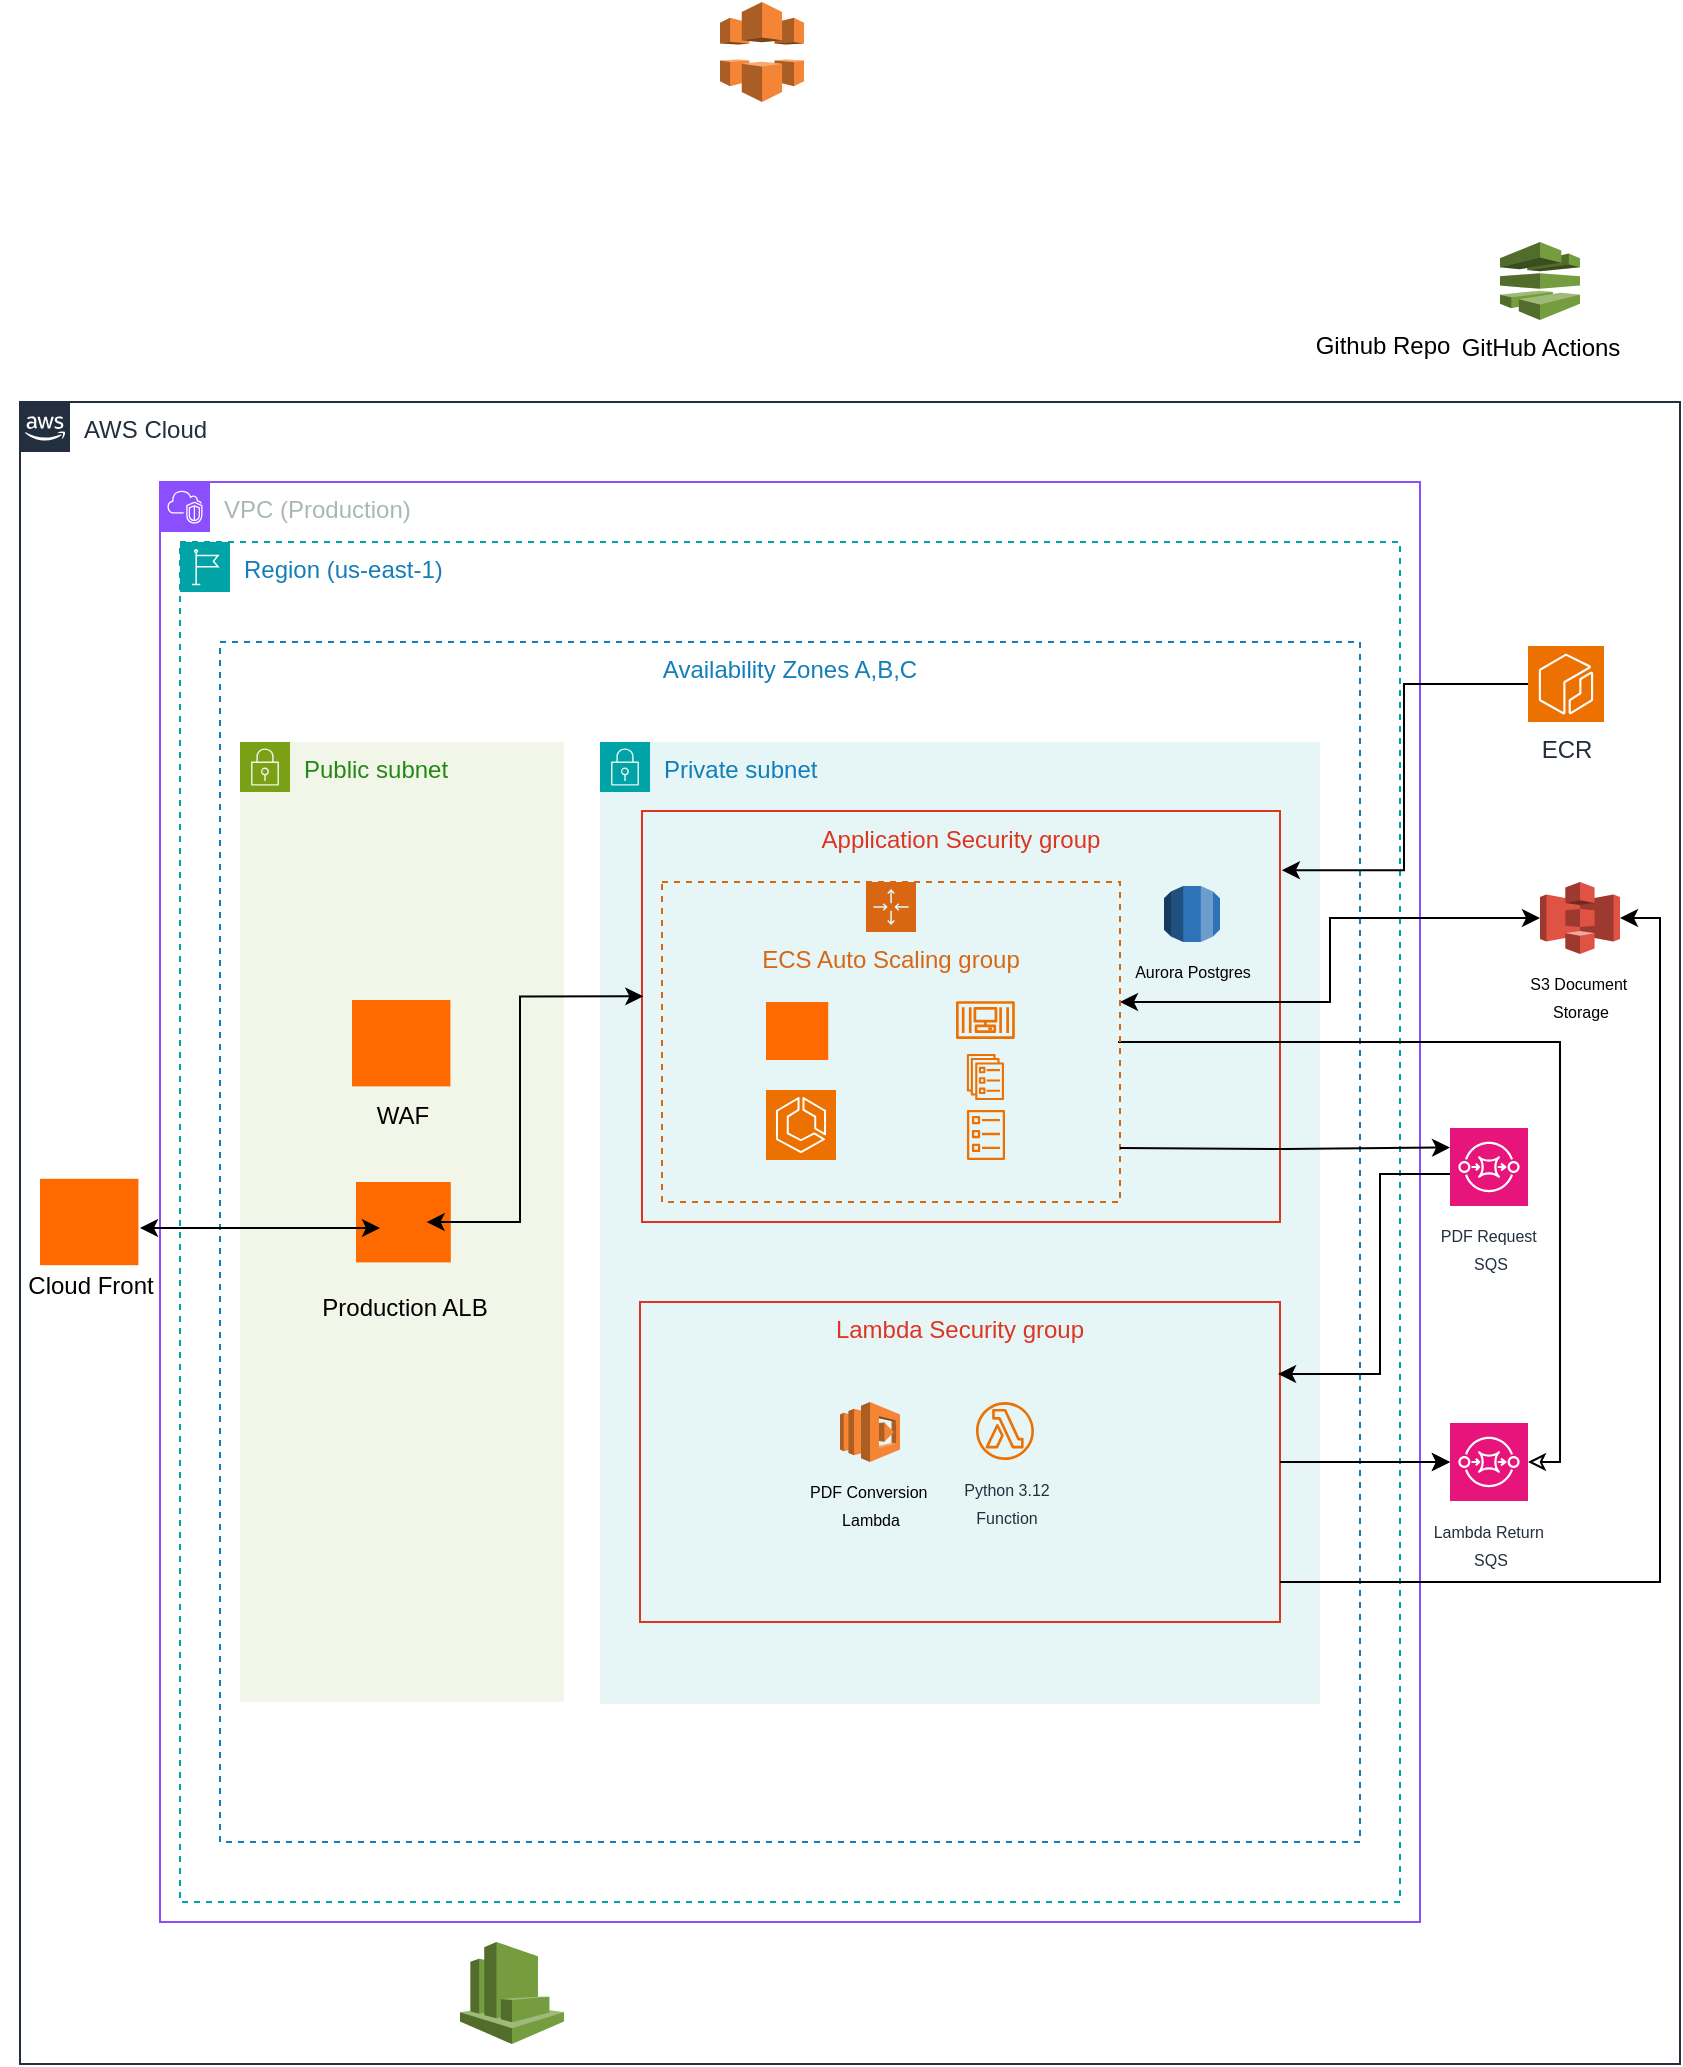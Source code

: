 <mxfile version="26.1.0">
  <diagram name="Page-1" id="8Ge6GmgyyvxhAvOCxHkT">
    <mxGraphModel dx="1035" dy="626" grid="1" gridSize="10" guides="1" tooltips="1" connect="1" arrows="1" fold="1" page="1" pageScale="1" pageWidth="850" pageHeight="1100" math="0" shadow="0">
      <root>
        <mxCell id="0" />
        <mxCell id="1" parent="0" />
        <mxCell id="CgupaPKPlq7J9n2cMQ15-1" value="VPC (Production)" style="points=[[0,0],[0.25,0],[0.5,0],[0.75,0],[1,0],[1,0.25],[1,0.5],[1,0.75],[1,1],[0.75,1],[0.5,1],[0.25,1],[0,1],[0,0.75],[0,0.5],[0,0.25]];outlineConnect=0;gradientColor=none;html=1;whiteSpace=wrap;fontSize=12;fontStyle=0;container=1;pointerEvents=0;collapsible=0;recursiveResize=0;shape=mxgraph.aws4.group;grIcon=mxgraph.aws4.group_vpc2;strokeColor=#8C4FFF;fillColor=none;verticalAlign=top;align=left;spacingLeft=30;fontColor=#AAB7B8;dashed=0;" parent="1" vertex="1">
          <mxGeometry x="80" y="280" width="630" height="720" as="geometry" />
        </mxCell>
        <mxCell id="CgupaPKPlq7J9n2cMQ15-5" value="Region (us-east-1)" style="points=[[0,0],[0.25,0],[0.5,0],[0.75,0],[1,0],[1,0.25],[1,0.5],[1,0.75],[1,1],[0.75,1],[0.5,1],[0.25,1],[0,1],[0,0.75],[0,0.5],[0,0.25]];outlineConnect=0;gradientColor=none;html=1;whiteSpace=wrap;fontSize=12;fontStyle=0;container=1;pointerEvents=0;collapsible=0;recursiveResize=0;shape=mxgraph.aws4.group;grIcon=mxgraph.aws4.group_region;strokeColor=#00A4A6;fillColor=none;verticalAlign=top;align=left;spacingLeft=30;fontColor=#147EBA;dashed=1;" parent="CgupaPKPlq7J9n2cMQ15-1" vertex="1">
          <mxGeometry x="10" y="30" width="610" height="680" as="geometry" />
        </mxCell>
        <mxCell id="JH1Hoz44rYu4LudKy2ZQ-1" value="" style="outlineConnect=0;dashed=0;verticalLabelPosition=bottom;verticalAlign=top;align=center;html=1;shape=mxgraph.aws3.cloudfront;fillColor=#F58536;gradientColor=none;" vertex="1" parent="1">
          <mxGeometry x="360" y="40" width="42" height="50" as="geometry" />
        </mxCell>
        <mxCell id="JH1Hoz44rYu4LudKy2ZQ-25" value="Github Repo" style="shape=image;html=1;verticalAlign=top;verticalLabelPosition=bottom;labelBackgroundColor=#ffffff;imageAspect=0;aspect=fixed;image=https://cdn4.iconfinder.com/data/icons/ionicons/512/icon-social-github-128.png" vertex="1" parent="1">
          <mxGeometry x="671.6" y="160" width="38.4" height="38.4" as="geometry" />
        </mxCell>
        <mxCell id="JH1Hoz44rYu4LudKy2ZQ-26" value="GitHub Actions&lt;div&gt;&lt;br&gt;&lt;/div&gt;" style="outlineConnect=0;dashed=0;verticalLabelPosition=bottom;verticalAlign=top;align=center;html=1;shape=mxgraph.aws3.codepipeline;fillColor=#759C3E;gradientColor=none;" vertex="1" parent="1">
          <mxGeometry x="750" y="160" width="40" height="39" as="geometry" />
        </mxCell>
        <mxCell id="JH1Hoz44rYu4LudKy2ZQ-27" value="AWS Cloud" style="points=[[0,0],[0.25,0],[0.5,0],[0.75,0],[1,0],[1,0.25],[1,0.5],[1,0.75],[1,1],[0.75,1],[0.5,1],[0.25,1],[0,1],[0,0.75],[0,0.5],[0,0.25]];outlineConnect=0;gradientColor=none;html=1;whiteSpace=wrap;fontSize=12;fontStyle=0;container=1;pointerEvents=0;collapsible=0;recursiveResize=0;shape=mxgraph.aws4.group;grIcon=mxgraph.aws4.group_aws_cloud_alt;strokeColor=#232F3E;fillColor=none;verticalAlign=top;align=left;spacingLeft=30;fontColor=#232F3E;dashed=0;" vertex="1" parent="1">
          <mxGeometry x="10" y="240" width="830" height="831" as="geometry" />
        </mxCell>
        <mxCell id="JH1Hoz44rYu4LudKy2ZQ-45" value="Availability Zones A,B,C" style="fillColor=none;strokeColor=#147EBA;dashed=1;verticalAlign=top;fontStyle=0;fontColor=#147EBA;whiteSpace=wrap;html=1;" vertex="1" parent="JH1Hoz44rYu4LudKy2ZQ-27">
          <mxGeometry x="100" y="120" width="570" height="600" as="geometry" />
        </mxCell>
        <mxCell id="CgupaPKPlq7J9n2cMQ15-30" value="Private subnet" style="points=[[0,0],[0.25,0],[0.5,0],[0.75,0],[1,0],[1,0.25],[1,0.5],[1,0.75],[1,1],[0.75,1],[0.5,1],[0.25,1],[0,1],[0,0.75],[0,0.5],[0,0.25]];outlineConnect=0;gradientColor=none;html=1;whiteSpace=wrap;fontSize=12;fontStyle=0;container=1;pointerEvents=0;collapsible=0;recursiveResize=0;shape=mxgraph.aws4.group;grIcon=mxgraph.aws4.group_security_group;grStroke=0;strokeColor=#00A4A6;fillColor=#E6F6F7;verticalAlign=top;align=left;spacingLeft=30;fontColor=#147EBA;dashed=0;" parent="JH1Hoz44rYu4LudKy2ZQ-27" vertex="1">
          <mxGeometry x="290" y="170" width="360" height="481" as="geometry" />
        </mxCell>
        <mxCell id="CgupaPKPlq7J9n2cMQ15-31" value="Lambda Security group" style="fillColor=none;strokeColor=#DD3522;verticalAlign=top;fontStyle=0;fontColor=#DD3522;whiteSpace=wrap;html=1;" parent="CgupaPKPlq7J9n2cMQ15-30" vertex="1">
          <mxGeometry x="20" y="280" width="320" height="160" as="geometry" />
        </mxCell>
        <mxCell id="CgupaPKPlq7J9n2cMQ15-15" value="&lt;font style=&quot;font-size: 8px;&quot;&gt;PDF Conversion&amp;nbsp;&lt;/font&gt;&lt;div&gt;&lt;font style=&quot;font-size: 8px;&quot;&gt;Lambda&lt;/font&gt;&lt;/div&gt;" style="outlineConnect=0;dashed=0;verticalLabelPosition=bottom;verticalAlign=top;align=center;html=1;shape=mxgraph.aws3.lambda;fillColor=#F58534;gradientColor=none;" parent="CgupaPKPlq7J9n2cMQ15-30" vertex="1">
          <mxGeometry x="120" y="330" width="30" height="30" as="geometry" />
        </mxCell>
        <mxCell id="CgupaPKPlq7J9n2cMQ15-17" value="&lt;font style=&quot;font-size: 8px;&quot;&gt;Python 3.12&lt;/font&gt;&lt;div&gt;&lt;font style=&quot;font-size: 8px;&quot;&gt;Function&lt;/font&gt;&lt;/div&gt;" style="sketch=0;outlineConnect=0;fontColor=#232F3E;gradientColor=none;fillColor=#ED7100;strokeColor=none;dashed=0;verticalLabelPosition=bottom;verticalAlign=top;align=center;html=1;fontSize=12;fontStyle=0;aspect=fixed;pointerEvents=1;shape=mxgraph.aws4.lambda_function;" parent="CgupaPKPlq7J9n2cMQ15-30" vertex="1">
          <mxGeometry x="188" y="330" width="29" height="29" as="geometry" />
        </mxCell>
        <mxCell id="CgupaPKPlq7J9n2cMQ15-9" value="Application Security group" style="fillColor=none;strokeColor=#DD3522;verticalAlign=top;fontStyle=0;fontColor=#DD3522;whiteSpace=wrap;html=1;" parent="JH1Hoz44rYu4LudKy2ZQ-27" vertex="1">
          <mxGeometry x="311" y="204.5" width="319" height="205.5" as="geometry" />
        </mxCell>
        <mxCell id="CgupaPKPlq7J9n2cMQ15-13" value="&lt;font style=&quot;font-size: 8px;&quot;&gt;PDF Request&amp;nbsp;&lt;/font&gt;&lt;div&gt;&lt;font style=&quot;font-size: 8px;&quot;&gt;SQS&lt;/font&gt;&lt;/div&gt;" style="sketch=0;points=[[0,0,0],[0.25,0,0],[0.5,0,0],[0.75,0,0],[1,0,0],[0,1,0],[0.25,1,0],[0.5,1,0],[0.75,1,0],[1,1,0],[0,0.25,0],[0,0.5,0],[0,0.75,0],[1,0.25,0],[1,0.5,0],[1,0.75,0]];outlineConnect=0;fontColor=#232F3E;fillColor=#E7157B;strokeColor=#ffffff;dashed=0;verticalLabelPosition=bottom;verticalAlign=top;align=center;html=1;fontSize=12;fontStyle=0;aspect=fixed;shape=mxgraph.aws4.resourceIcon;resIcon=mxgraph.aws4.sqs;" parent="JH1Hoz44rYu4LudKy2ZQ-27" vertex="1">
          <mxGeometry x="715" y="363" width="39" height="39" as="geometry" />
        </mxCell>
        <mxCell id="JH1Hoz44rYu4LudKy2ZQ-55" style="edgeStyle=orthogonalEdgeStyle;rounded=0;orthogonalLoop=1;jettySize=auto;html=1;entryX=1;entryY=0.5;entryDx=0;entryDy=0;exitX=1;exitY=0.5;exitDx=0;exitDy=0;exitPerimeter=0;startArrow=classic;startFill=0;endArrow=none;" edge="1" parent="JH1Hoz44rYu4LudKy2ZQ-27" source="CgupaPKPlq7J9n2cMQ15-14">
          <mxGeometry relative="1" as="geometry">
            <mxPoint x="792" y="530" as="sourcePoint" />
            <mxPoint x="549.0" y="320" as="targetPoint" />
            <Array as="points">
              <mxPoint x="770" y="530" />
              <mxPoint x="770" y="320" />
            </Array>
          </mxGeometry>
        </mxCell>
        <mxCell id="CgupaPKPlq7J9n2cMQ15-14" value="&lt;font style=&quot;font-size: 8px;&quot;&gt;Lambda Return&amp;nbsp;&lt;/font&gt;&lt;div&gt;&lt;font style=&quot;font-size: 8px;&quot;&gt;SQS&lt;/font&gt;&lt;/div&gt;" style="sketch=0;points=[[0,0,0],[0.25,0,0],[0.5,0,0],[0.75,0,0],[1,0,0],[0,1,0],[0.25,1,0],[0.5,1,0],[0.75,1,0],[1,1,0],[0,0.25,0],[0,0.5,0],[0,0.75,0],[1,0.25,0],[1,0.5,0],[1,0.75,0]];outlineConnect=0;fontColor=#232F3E;fillColor=#E7157B;strokeColor=#ffffff;dashed=0;verticalLabelPosition=bottom;verticalAlign=top;align=center;html=1;fontSize=12;fontStyle=0;aspect=fixed;shape=mxgraph.aws4.resourceIcon;resIcon=mxgraph.aws4.sqs;" parent="JH1Hoz44rYu4LudKy2ZQ-27" vertex="1">
          <mxGeometry x="715" y="510.5" width="39" height="39" as="geometry" />
        </mxCell>
        <mxCell id="JH1Hoz44rYu4LudKy2ZQ-59" style="edgeStyle=orthogonalEdgeStyle;rounded=0;orthogonalLoop=1;jettySize=auto;html=1;startArrow=classic;startFill=1;" edge="1" parent="JH1Hoz44rYu4LudKy2ZQ-27" source="CgupaPKPlq7J9n2cMQ15-12" target="JH1Hoz44rYu4LudKy2ZQ-37">
          <mxGeometry relative="1" as="geometry">
            <Array as="points">
              <mxPoint x="655" y="258" />
              <mxPoint x="655" y="300" />
            </Array>
          </mxGeometry>
        </mxCell>
        <mxCell id="CgupaPKPlq7J9n2cMQ15-12" value="&lt;font style=&quot;font-size: 8px;&quot;&gt;S3 Document&amp;nbsp;&lt;/font&gt;&lt;div&gt;&lt;font style=&quot;font-size: 8px;&quot;&gt;Storage&lt;/font&gt;&lt;/div&gt;" style="outlineConnect=0;dashed=0;verticalLabelPosition=bottom;verticalAlign=top;align=center;html=1;shape=mxgraph.aws3.s3;fillColor=#E05243;gradientColor=none;" parent="JH1Hoz44rYu4LudKy2ZQ-27" vertex="1">
          <mxGeometry x="760" y="240" width="40" height="36" as="geometry" />
        </mxCell>
        <mxCell id="CgupaPKPlq7J9n2cMQ15-32" value="&lt;font style=&quot;font-size: 8px;&quot;&gt;Aurora Postgres&lt;/font&gt;" style="outlineConnect=0;dashed=0;verticalLabelPosition=bottom;verticalAlign=top;align=center;html=1;shape=mxgraph.aws3.rds;fillColor=#2E73B8;gradientColor=none;" parent="JH1Hoz44rYu4LudKy2ZQ-27" vertex="1">
          <mxGeometry x="572" y="242" width="28" height="28" as="geometry" />
        </mxCell>
        <mxCell id="CgupaPKPlq7J9n2cMQ15-7" value="Public subnet" style="points=[[0,0],[0.25,0],[0.5,0],[0.75,0],[1,0],[1,0.25],[1,0.5],[1,0.75],[1,1],[0.75,1],[0.5,1],[0.25,1],[0,1],[0,0.75],[0,0.5],[0,0.25]];outlineConnect=0;gradientColor=none;html=1;whiteSpace=wrap;fontSize=12;fontStyle=0;container=1;pointerEvents=0;collapsible=0;recursiveResize=0;shape=mxgraph.aws4.group;grIcon=mxgraph.aws4.group_security_group;grStroke=0;strokeColor=#7AA116;fillColor=#F2F6E8;verticalAlign=top;align=left;spacingLeft=30;fontColor=#248814;dashed=0;" parent="JH1Hoz44rYu4LudKy2ZQ-27" vertex="1">
          <mxGeometry x="110" y="170" width="162" height="480" as="geometry" />
        </mxCell>
        <mxCell id="JH1Hoz44rYu4LudKy2ZQ-39" value="&lt;div&gt;&lt;br&gt;&lt;/div&gt;&lt;div&gt;&lt;br&gt;&lt;/div&gt;&lt;div&gt;&lt;br&gt;&lt;/div&gt;&lt;div&gt;&lt;br&gt;&lt;/div&gt;&lt;div&gt;&lt;br&gt;&lt;/div&gt;&lt;div&gt;&lt;br&gt;&lt;/div&gt;&lt;div&gt;Production ALB&lt;/div&gt;" style="points=[];aspect=fixed;html=1;align=center;shadow=0;dashed=0;fillColor=#FF6A00;strokeColor=none;shape=mxgraph.alibaba_cloud.alb_application_load_balancer_01;" vertex="1" parent="CgupaPKPlq7J9n2cMQ15-7">
          <mxGeometry x="58" y="220" width="47.4" height="40.2" as="geometry" />
        </mxCell>
        <mxCell id="JH1Hoz44rYu4LudKy2ZQ-61" value="&lt;div&gt;&lt;br&gt;&lt;/div&gt;&lt;div&gt;&lt;br&gt;&lt;/div&gt;&lt;div&gt;&lt;br&gt;&lt;/div&gt;&lt;div&gt;&lt;br&gt;&lt;/div&gt;&lt;div&gt;&lt;br&gt;&lt;/div&gt;&lt;div&gt;WAF&lt;/div&gt;" style="points=[];aspect=fixed;html=1;align=center;shadow=0;dashed=0;fillColor=#FF6A00;strokeColor=none;shape=mxgraph.alibaba_cloud.waf_web_application_firewall;" vertex="1" parent="CgupaPKPlq7J9n2cMQ15-7">
          <mxGeometry x="56" y="129" width="49.2" height="43.2" as="geometry" />
        </mxCell>
        <mxCell id="JH1Hoz44rYu4LudKy2ZQ-31" value="" style="sketch=0;points=[[0,0,0],[0.25,0,0],[0.5,0,0],[0.75,0,0],[1,0,0],[0,1,0],[0.25,1,0],[0.5,1,0],[0.75,1,0],[1,1,0],[0,0.25,0],[0,0.5,0],[0,0.75,0],[1,0.25,0],[1,0.5,0],[1,0.75,0]];outlineConnect=0;fontColor=#232F3E;fillColor=#ED7100;strokeColor=#ffffff;dashed=0;verticalLabelPosition=bottom;verticalAlign=top;align=center;html=1;fontSize=12;fontStyle=0;aspect=fixed;shape=mxgraph.aws4.resourceIcon;resIcon=mxgraph.aws4.ecs;" vertex="1" parent="JH1Hoz44rYu4LudKy2ZQ-27">
          <mxGeometry x="373" y="344" width="35" height="35" as="geometry" />
        </mxCell>
        <mxCell id="JH1Hoz44rYu4LudKy2ZQ-33" value="&lt;blockquote style=&quot;margin: 0px 0px 0px 40px; border: medium; padding: 0px;&quot;&gt;&lt;blockquote style=&quot;margin: 0px 0px 0px 40px; border: medium; padding: 0px;&quot;&gt;&lt;blockquote style=&quot;margin: 0px 0px 0px 40px; border: medium; padding: 0px;&quot;&gt;&lt;font style=&quot;font-size: 8px;&quot;&gt;&amp;nbsp; &amp;nbsp;&lt;/font&gt;&lt;/blockquote&gt;&lt;/blockquote&gt;&lt;/blockquote&gt;" style="points=[];aspect=fixed;html=1;align=right;shadow=0;dashed=0;fillColor=#FF6A00;strokeColor=none;shape=mxgraph.alibaba_cloud.ecs_elastic_compute_service;" vertex="1" parent="JH1Hoz44rYu4LudKy2ZQ-27">
          <mxGeometry x="373" y="300" width="31.11" height="29" as="geometry" />
        </mxCell>
        <mxCell id="JH1Hoz44rYu4LudKy2ZQ-34" value="" style="sketch=0;outlineConnect=0;fontColor=#232F3E;gradientColor=none;fillColor=#ED7100;strokeColor=none;dashed=0;verticalLabelPosition=bottom;verticalAlign=top;align=right;html=1;fontSize=12;fontStyle=0;aspect=fixed;pointerEvents=1;shape=mxgraph.aws4.container_3;" vertex="1" parent="JH1Hoz44rYu4LudKy2ZQ-27">
          <mxGeometry x="468" y="299.51" width="29.41" height="18.99" as="geometry" />
        </mxCell>
        <mxCell id="JH1Hoz44rYu4LudKy2ZQ-35" value="" style="sketch=0;outlineConnect=0;fontColor=#232F3E;gradientColor=none;fillColor=#ED7100;strokeColor=none;dashed=0;verticalLabelPosition=bottom;verticalAlign=top;align=center;html=1;fontSize=12;fontStyle=0;aspect=fixed;pointerEvents=1;shape=mxgraph.aws4.ecs_service;" vertex="1" parent="JH1Hoz44rYu4LudKy2ZQ-27">
          <mxGeometry x="473.36" y="326" width="18.69" height="23" as="geometry" />
        </mxCell>
        <mxCell id="JH1Hoz44rYu4LudKy2ZQ-36" value="" style="sketch=0;outlineConnect=0;fontColor=#232F3E;gradientColor=none;fillColor=#ED7100;strokeColor=none;dashed=0;verticalLabelPosition=bottom;verticalAlign=top;align=center;html=1;fontSize=12;fontStyle=0;aspect=fixed;pointerEvents=1;shape=mxgraph.aws4.ecs_task;" vertex="1" parent="JH1Hoz44rYu4LudKy2ZQ-27">
          <mxGeometry x="473.36" y="354" width="19.28" height="25" as="geometry" />
        </mxCell>
        <mxCell id="JH1Hoz44rYu4LudKy2ZQ-37" value="ECS Auto Scaling group" style="points=[[0,0],[0.25,0],[0.5,0],[0.75,0],[1,0],[1,0.25],[1,0.5],[1,0.75],[1,1],[0.75,1],[0.5,1],[0.25,1],[0,1],[0,0.75],[0,0.5],[0,0.25]];outlineConnect=0;gradientColor=none;html=1;whiteSpace=wrap;fontSize=12;fontStyle=0;container=1;pointerEvents=0;collapsible=0;recursiveResize=0;shape=mxgraph.aws4.groupCenter;grIcon=mxgraph.aws4.group_auto_scaling_group;grStroke=1;strokeColor=#D86613;fillColor=none;verticalAlign=top;align=center;fontColor=#D86613;dashed=1;spacingTop=25;" vertex="1" parent="JH1Hoz44rYu4LudKy2ZQ-27">
          <mxGeometry x="321" y="240" width="229" height="160" as="geometry" />
        </mxCell>
        <mxCell id="JH1Hoz44rYu4LudKy2ZQ-2" value="" style="points=[];aspect=fixed;html=1;align=center;shadow=0;dashed=0;fillColor=#FF6A00;strokeColor=none;shape=mxgraph.alibaba_cloud.waf_web_application_firewall;" vertex="1" parent="JH1Hoz44rYu4LudKy2ZQ-27">
          <mxGeometry x="10" y="388.4" width="49.2" height="43.2" as="geometry" />
        </mxCell>
        <mxCell id="JH1Hoz44rYu4LudKy2ZQ-48" style="edgeStyle=orthogonalEdgeStyle;rounded=0;orthogonalLoop=1;jettySize=auto;html=1;entryX=0.002;entryY=0.451;entryDx=0;entryDy=0;entryPerimeter=0;startArrow=classic;startFill=1;exitX=0.745;exitY=0.498;exitDx=0;exitDy=0;exitPerimeter=0;" edge="1" parent="JH1Hoz44rYu4LudKy2ZQ-27" source="JH1Hoz44rYu4LudKy2ZQ-39" target="CgupaPKPlq7J9n2cMQ15-9">
          <mxGeometry relative="1" as="geometry">
            <Array as="points">
              <mxPoint x="250" y="410" />
              <mxPoint x="250" y="297" />
            </Array>
          </mxGeometry>
        </mxCell>
        <mxCell id="JH1Hoz44rYu4LudKy2ZQ-52" style="edgeStyle=orthogonalEdgeStyle;rounded=0;orthogonalLoop=1;jettySize=auto;html=1;entryX=0;entryY=0.25;entryDx=0;entryDy=0;entryPerimeter=0;" edge="1" parent="JH1Hoz44rYu4LudKy2ZQ-27" target="CgupaPKPlq7J9n2cMQ15-13">
          <mxGeometry relative="1" as="geometry">
            <mxPoint x="550" y="373" as="sourcePoint" />
            <mxPoint x="747" y="373" as="targetPoint" />
          </mxGeometry>
        </mxCell>
        <mxCell id="JH1Hoz44rYu4LudKy2ZQ-53" style="edgeStyle=orthogonalEdgeStyle;rounded=0;orthogonalLoop=1;jettySize=auto;html=1;entryX=0;entryY=0.5;entryDx=0;entryDy=0;entryPerimeter=0;" edge="1" parent="JH1Hoz44rYu4LudKy2ZQ-27" source="CgupaPKPlq7J9n2cMQ15-31" target="CgupaPKPlq7J9n2cMQ15-14">
          <mxGeometry relative="1" as="geometry" />
        </mxCell>
        <mxCell id="JH1Hoz44rYu4LudKy2ZQ-54" style="edgeStyle=orthogonalEdgeStyle;rounded=0;orthogonalLoop=1;jettySize=auto;html=1;entryX=0.997;entryY=0.225;entryDx=0;entryDy=0;entryPerimeter=0;" edge="1" parent="JH1Hoz44rYu4LudKy2ZQ-27" source="CgupaPKPlq7J9n2cMQ15-13" target="CgupaPKPlq7J9n2cMQ15-31">
          <mxGeometry relative="1" as="geometry">
            <Array as="points">
              <mxPoint x="680" y="386" />
              <mxPoint x="680" y="486" />
            </Array>
          </mxGeometry>
        </mxCell>
        <mxCell id="JH1Hoz44rYu4LudKy2ZQ-56" value="" style="edgeStyle=orthogonalEdgeStyle;rounded=0;orthogonalLoop=1;jettySize=auto;html=1;" edge="1" parent="JH1Hoz44rYu4LudKy2ZQ-27" source="CgupaPKPlq7J9n2cMQ15-31" target="CgupaPKPlq7J9n2cMQ15-14">
          <mxGeometry relative="1" as="geometry" />
        </mxCell>
        <mxCell id="JH1Hoz44rYu4LudKy2ZQ-57" style="edgeStyle=orthogonalEdgeStyle;rounded=0;orthogonalLoop=1;jettySize=auto;html=1;entryX=1;entryY=0.5;entryDx=0;entryDy=0;entryPerimeter=0;" edge="1" parent="JH1Hoz44rYu4LudKy2ZQ-27" source="CgupaPKPlq7J9n2cMQ15-31" target="CgupaPKPlq7J9n2cMQ15-12">
          <mxGeometry relative="1" as="geometry">
            <Array as="points">
              <mxPoint x="820" y="590" />
              <mxPoint x="820" y="258" />
            </Array>
          </mxGeometry>
        </mxCell>
        <mxCell id="JH1Hoz44rYu4LudKy2ZQ-60" value="" style="outlineConnect=0;dashed=0;verticalLabelPosition=bottom;verticalAlign=top;align=center;html=1;shape=mxgraph.aws3.cloudwatch;fillColor=#759C3E;gradientColor=none;" vertex="1" parent="JH1Hoz44rYu4LudKy2ZQ-27">
          <mxGeometry x="220" y="770" width="52" height="51" as="geometry" />
        </mxCell>
        <mxCell id="JH1Hoz44rYu4LudKy2ZQ-62" value="ECR" style="sketch=0;points=[[0,0,0],[0.25,0,0],[0.5,0,0],[0.75,0,0],[1,0,0],[0,1,0],[0.25,1,0],[0.5,1,0],[0.75,1,0],[1,1,0],[0,0.25,0],[0,0.5,0],[0,0.75,0],[1,0.25,0],[1,0.5,0],[1,0.75,0]];outlineConnect=0;fontColor=#232F3E;fillColor=#ED7100;strokeColor=#ffffff;dashed=0;verticalLabelPosition=bottom;verticalAlign=top;align=center;html=1;fontSize=12;fontStyle=0;aspect=fixed;shape=mxgraph.aws4.resourceIcon;resIcon=mxgraph.aws4.ecr;" vertex="1" parent="JH1Hoz44rYu4LudKy2ZQ-27">
          <mxGeometry x="754" y="122" width="38" height="38" as="geometry" />
        </mxCell>
        <mxCell id="JH1Hoz44rYu4LudKy2ZQ-63" style="edgeStyle=orthogonalEdgeStyle;rounded=0;orthogonalLoop=1;jettySize=auto;html=1;entryX=1.003;entryY=0.144;entryDx=0;entryDy=0;entryPerimeter=0;" edge="1" parent="JH1Hoz44rYu4LudKy2ZQ-27" source="JH1Hoz44rYu4LudKy2ZQ-62" target="CgupaPKPlq7J9n2cMQ15-9">
          <mxGeometry relative="1" as="geometry" />
        </mxCell>
        <mxCell id="JH1Hoz44rYu4LudKy2ZQ-43" value="&lt;br&gt;&lt;div&gt;&lt;br&gt;&lt;/div&gt;&lt;div&gt;&lt;br&gt;&lt;/div&gt;&lt;div&gt;&lt;br&gt;&lt;/div&gt;&lt;div&gt;Cloud Front&lt;/div&gt;" style="text;html=1;align=center;verticalAlign=middle;resizable=0;points=[];autosize=1;strokeColor=none;fillColor=none;" vertex="1" parent="1">
          <mxGeometry y="613" width="90" height="80" as="geometry" />
        </mxCell>
        <mxCell id="JH1Hoz44rYu4LudKy2ZQ-47" style="edgeStyle=orthogonalEdgeStyle;rounded=0;orthogonalLoop=1;jettySize=auto;html=1;startArrow=classic;startFill=1;" edge="1" parent="1">
          <mxGeometry relative="1" as="geometry">
            <mxPoint x="70" y="653" as="sourcePoint" />
            <mxPoint x="190" y="653" as="targetPoint" />
          </mxGeometry>
        </mxCell>
      </root>
    </mxGraphModel>
  </diagram>
</mxfile>
